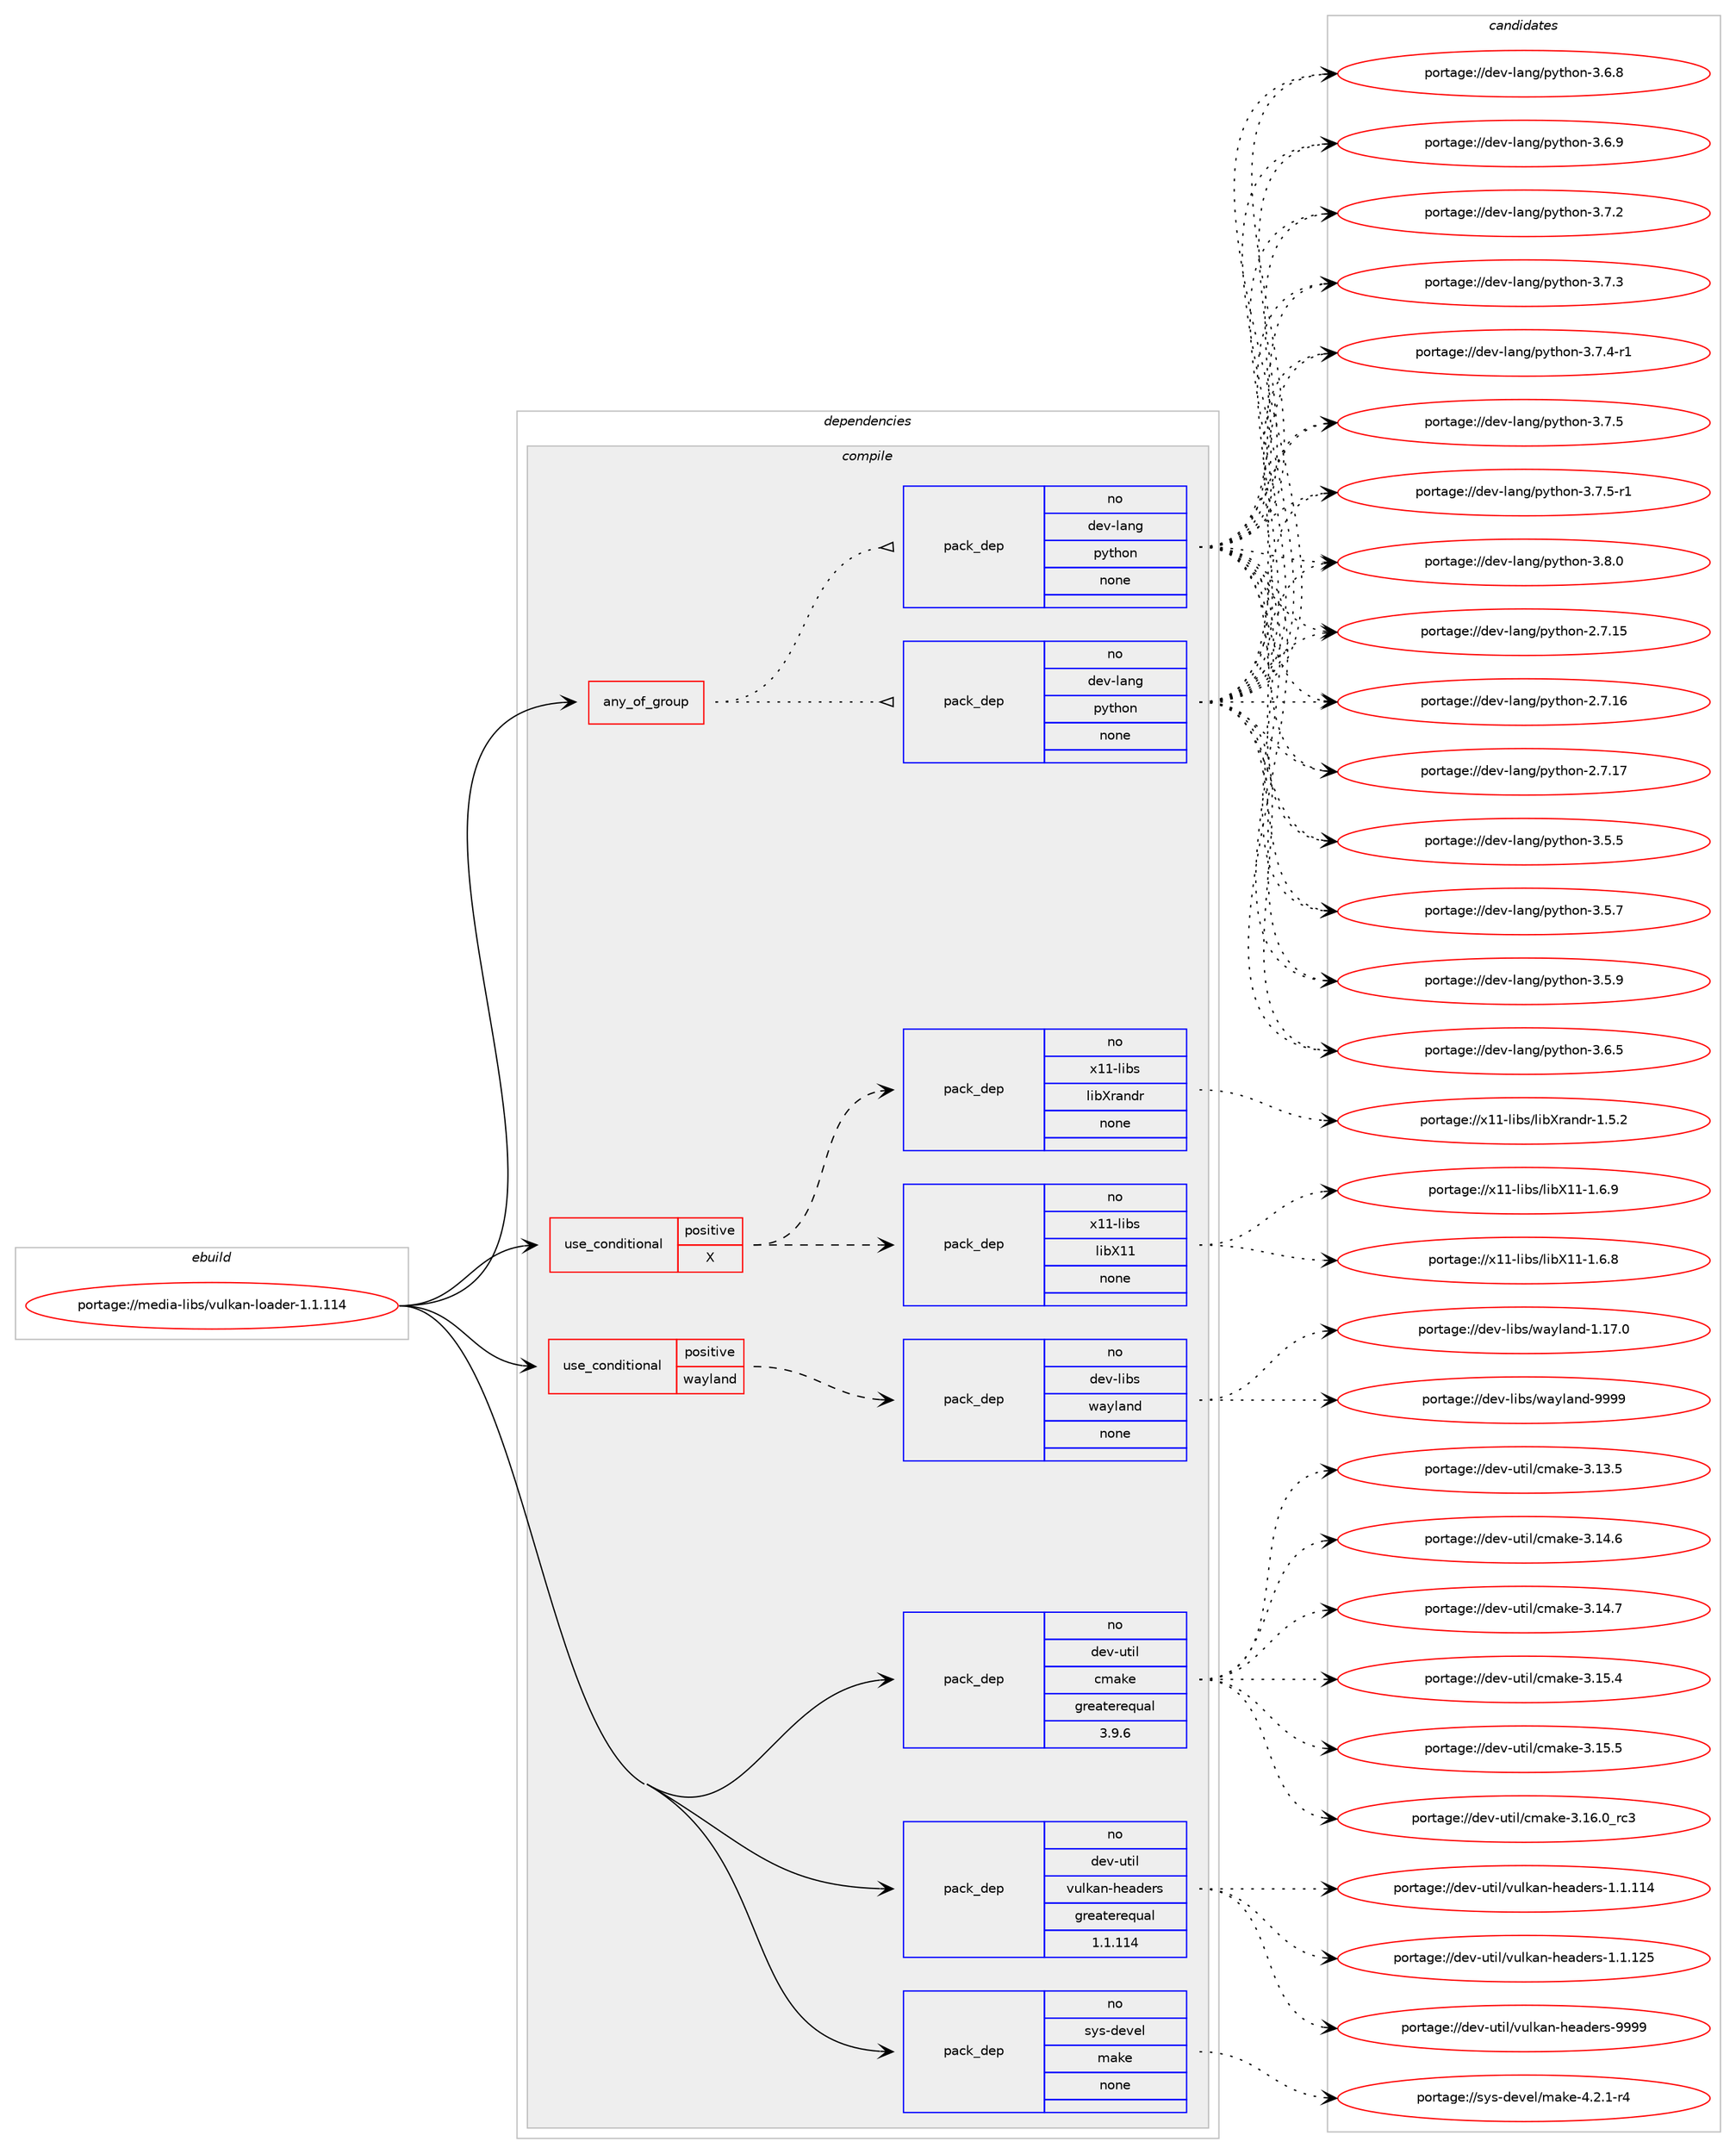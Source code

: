 digraph prolog {

# *************
# Graph options
# *************

newrank=true;
concentrate=true;
compound=true;
graph [rankdir=LR,fontname=Helvetica,fontsize=10,ranksep=1.5];#, ranksep=2.5, nodesep=0.2];
edge  [arrowhead=vee];
node  [fontname=Helvetica,fontsize=10];

# **********
# The ebuild
# **********

subgraph cluster_leftcol {
color=gray;
rank=same;
label=<<i>ebuild</i>>;
id [label="portage://media-libs/vulkan-loader-1.1.114", color=red, width=4, href="../media-libs/vulkan-loader-1.1.114.svg"];
}

# ****************
# The dependencies
# ****************

subgraph cluster_midcol {
color=gray;
label=<<i>dependencies</i>>;
subgraph cluster_compile {
fillcolor="#eeeeee";
style=filled;
label=<<i>compile</i>>;
subgraph any5218 {
dependency324848 [label=<<TABLE BORDER="0" CELLBORDER="1" CELLSPACING="0" CELLPADDING="4"><TR><TD CELLPADDING="10">any_of_group</TD></TR></TABLE>>, shape=none, color=red];subgraph pack238277 {
dependency324849 [label=<<TABLE BORDER="0" CELLBORDER="1" CELLSPACING="0" CELLPADDING="4" WIDTH="220"><TR><TD ROWSPAN="6" CELLPADDING="30">pack_dep</TD></TR><TR><TD WIDTH="110">no</TD></TR><TR><TD>dev-lang</TD></TR><TR><TD>python</TD></TR><TR><TD>none</TD></TR><TR><TD></TD></TR></TABLE>>, shape=none, color=blue];
}
dependency324848:e -> dependency324849:w [weight=20,style="dotted",arrowhead="oinv"];
subgraph pack238278 {
dependency324850 [label=<<TABLE BORDER="0" CELLBORDER="1" CELLSPACING="0" CELLPADDING="4" WIDTH="220"><TR><TD ROWSPAN="6" CELLPADDING="30">pack_dep</TD></TR><TR><TD WIDTH="110">no</TD></TR><TR><TD>dev-lang</TD></TR><TR><TD>python</TD></TR><TR><TD>none</TD></TR><TR><TD></TD></TR></TABLE>>, shape=none, color=blue];
}
dependency324848:e -> dependency324850:w [weight=20,style="dotted",arrowhead="oinv"];
}
id:e -> dependency324848:w [weight=20,style="solid",arrowhead="vee"];
subgraph cond81215 {
dependency324851 [label=<<TABLE BORDER="0" CELLBORDER="1" CELLSPACING="0" CELLPADDING="4"><TR><TD ROWSPAN="3" CELLPADDING="10">use_conditional</TD></TR><TR><TD>positive</TD></TR><TR><TD>X</TD></TR></TABLE>>, shape=none, color=red];
subgraph pack238279 {
dependency324852 [label=<<TABLE BORDER="0" CELLBORDER="1" CELLSPACING="0" CELLPADDING="4" WIDTH="220"><TR><TD ROWSPAN="6" CELLPADDING="30">pack_dep</TD></TR><TR><TD WIDTH="110">no</TD></TR><TR><TD>x11-libs</TD></TR><TR><TD>libX11</TD></TR><TR><TD>none</TD></TR><TR><TD></TD></TR></TABLE>>, shape=none, color=blue];
}
dependency324851:e -> dependency324852:w [weight=20,style="dashed",arrowhead="vee"];
subgraph pack238280 {
dependency324853 [label=<<TABLE BORDER="0" CELLBORDER="1" CELLSPACING="0" CELLPADDING="4" WIDTH="220"><TR><TD ROWSPAN="6" CELLPADDING="30">pack_dep</TD></TR><TR><TD WIDTH="110">no</TD></TR><TR><TD>x11-libs</TD></TR><TR><TD>libXrandr</TD></TR><TR><TD>none</TD></TR><TR><TD></TD></TR></TABLE>>, shape=none, color=blue];
}
dependency324851:e -> dependency324853:w [weight=20,style="dashed",arrowhead="vee"];
}
id:e -> dependency324851:w [weight=20,style="solid",arrowhead="vee"];
subgraph cond81216 {
dependency324854 [label=<<TABLE BORDER="0" CELLBORDER="1" CELLSPACING="0" CELLPADDING="4"><TR><TD ROWSPAN="3" CELLPADDING="10">use_conditional</TD></TR><TR><TD>positive</TD></TR><TR><TD>wayland</TD></TR></TABLE>>, shape=none, color=red];
subgraph pack238281 {
dependency324855 [label=<<TABLE BORDER="0" CELLBORDER="1" CELLSPACING="0" CELLPADDING="4" WIDTH="220"><TR><TD ROWSPAN="6" CELLPADDING="30">pack_dep</TD></TR><TR><TD WIDTH="110">no</TD></TR><TR><TD>dev-libs</TD></TR><TR><TD>wayland</TD></TR><TR><TD>none</TD></TR><TR><TD></TD></TR></TABLE>>, shape=none, color=blue];
}
dependency324854:e -> dependency324855:w [weight=20,style="dashed",arrowhead="vee"];
}
id:e -> dependency324854:w [weight=20,style="solid",arrowhead="vee"];
subgraph pack238282 {
dependency324856 [label=<<TABLE BORDER="0" CELLBORDER="1" CELLSPACING="0" CELLPADDING="4" WIDTH="220"><TR><TD ROWSPAN="6" CELLPADDING="30">pack_dep</TD></TR><TR><TD WIDTH="110">no</TD></TR><TR><TD>dev-util</TD></TR><TR><TD>cmake</TD></TR><TR><TD>greaterequal</TD></TR><TR><TD>3.9.6</TD></TR></TABLE>>, shape=none, color=blue];
}
id:e -> dependency324856:w [weight=20,style="solid",arrowhead="vee"];
subgraph pack238283 {
dependency324857 [label=<<TABLE BORDER="0" CELLBORDER="1" CELLSPACING="0" CELLPADDING="4" WIDTH="220"><TR><TD ROWSPAN="6" CELLPADDING="30">pack_dep</TD></TR><TR><TD WIDTH="110">no</TD></TR><TR><TD>dev-util</TD></TR><TR><TD>vulkan-headers</TD></TR><TR><TD>greaterequal</TD></TR><TR><TD>1.1.114</TD></TR></TABLE>>, shape=none, color=blue];
}
id:e -> dependency324857:w [weight=20,style="solid",arrowhead="vee"];
subgraph pack238284 {
dependency324858 [label=<<TABLE BORDER="0" CELLBORDER="1" CELLSPACING="0" CELLPADDING="4" WIDTH="220"><TR><TD ROWSPAN="6" CELLPADDING="30">pack_dep</TD></TR><TR><TD WIDTH="110">no</TD></TR><TR><TD>sys-devel</TD></TR><TR><TD>make</TD></TR><TR><TD>none</TD></TR><TR><TD></TD></TR></TABLE>>, shape=none, color=blue];
}
id:e -> dependency324858:w [weight=20,style="solid",arrowhead="vee"];
}
subgraph cluster_compileandrun {
fillcolor="#eeeeee";
style=filled;
label=<<i>compile and run</i>>;
}
subgraph cluster_run {
fillcolor="#eeeeee";
style=filled;
label=<<i>run</i>>;
}
}

# **************
# The candidates
# **************

subgraph cluster_choices {
rank=same;
color=gray;
label=<<i>candidates</i>>;

subgraph choice238277 {
color=black;
nodesep=1;
choiceportage10010111845108971101034711212111610411111045504655464953 [label="portage://dev-lang/python-2.7.15", color=red, width=4,href="../dev-lang/python-2.7.15.svg"];
choiceportage10010111845108971101034711212111610411111045504655464954 [label="portage://dev-lang/python-2.7.16", color=red, width=4,href="../dev-lang/python-2.7.16.svg"];
choiceportage10010111845108971101034711212111610411111045504655464955 [label="portage://dev-lang/python-2.7.17", color=red, width=4,href="../dev-lang/python-2.7.17.svg"];
choiceportage100101118451089711010347112121116104111110455146534653 [label="portage://dev-lang/python-3.5.5", color=red, width=4,href="../dev-lang/python-3.5.5.svg"];
choiceportage100101118451089711010347112121116104111110455146534655 [label="portage://dev-lang/python-3.5.7", color=red, width=4,href="../dev-lang/python-3.5.7.svg"];
choiceportage100101118451089711010347112121116104111110455146534657 [label="portage://dev-lang/python-3.5.9", color=red, width=4,href="../dev-lang/python-3.5.9.svg"];
choiceportage100101118451089711010347112121116104111110455146544653 [label="portage://dev-lang/python-3.6.5", color=red, width=4,href="../dev-lang/python-3.6.5.svg"];
choiceportage100101118451089711010347112121116104111110455146544656 [label="portage://dev-lang/python-3.6.8", color=red, width=4,href="../dev-lang/python-3.6.8.svg"];
choiceportage100101118451089711010347112121116104111110455146544657 [label="portage://dev-lang/python-3.6.9", color=red, width=4,href="../dev-lang/python-3.6.9.svg"];
choiceportage100101118451089711010347112121116104111110455146554650 [label="portage://dev-lang/python-3.7.2", color=red, width=4,href="../dev-lang/python-3.7.2.svg"];
choiceportage100101118451089711010347112121116104111110455146554651 [label="portage://dev-lang/python-3.7.3", color=red, width=4,href="../dev-lang/python-3.7.3.svg"];
choiceportage1001011184510897110103471121211161041111104551465546524511449 [label="portage://dev-lang/python-3.7.4-r1", color=red, width=4,href="../dev-lang/python-3.7.4-r1.svg"];
choiceportage100101118451089711010347112121116104111110455146554653 [label="portage://dev-lang/python-3.7.5", color=red, width=4,href="../dev-lang/python-3.7.5.svg"];
choiceportage1001011184510897110103471121211161041111104551465546534511449 [label="portage://dev-lang/python-3.7.5-r1", color=red, width=4,href="../dev-lang/python-3.7.5-r1.svg"];
choiceportage100101118451089711010347112121116104111110455146564648 [label="portage://dev-lang/python-3.8.0", color=red, width=4,href="../dev-lang/python-3.8.0.svg"];
dependency324849:e -> choiceportage10010111845108971101034711212111610411111045504655464953:w [style=dotted,weight="100"];
dependency324849:e -> choiceportage10010111845108971101034711212111610411111045504655464954:w [style=dotted,weight="100"];
dependency324849:e -> choiceportage10010111845108971101034711212111610411111045504655464955:w [style=dotted,weight="100"];
dependency324849:e -> choiceportage100101118451089711010347112121116104111110455146534653:w [style=dotted,weight="100"];
dependency324849:e -> choiceportage100101118451089711010347112121116104111110455146534655:w [style=dotted,weight="100"];
dependency324849:e -> choiceportage100101118451089711010347112121116104111110455146534657:w [style=dotted,weight="100"];
dependency324849:e -> choiceportage100101118451089711010347112121116104111110455146544653:w [style=dotted,weight="100"];
dependency324849:e -> choiceportage100101118451089711010347112121116104111110455146544656:w [style=dotted,weight="100"];
dependency324849:e -> choiceportage100101118451089711010347112121116104111110455146544657:w [style=dotted,weight="100"];
dependency324849:e -> choiceportage100101118451089711010347112121116104111110455146554650:w [style=dotted,weight="100"];
dependency324849:e -> choiceportage100101118451089711010347112121116104111110455146554651:w [style=dotted,weight="100"];
dependency324849:e -> choiceportage1001011184510897110103471121211161041111104551465546524511449:w [style=dotted,weight="100"];
dependency324849:e -> choiceportage100101118451089711010347112121116104111110455146554653:w [style=dotted,weight="100"];
dependency324849:e -> choiceportage1001011184510897110103471121211161041111104551465546534511449:w [style=dotted,weight="100"];
dependency324849:e -> choiceportage100101118451089711010347112121116104111110455146564648:w [style=dotted,weight="100"];
}
subgraph choice238278 {
color=black;
nodesep=1;
choiceportage10010111845108971101034711212111610411111045504655464953 [label="portage://dev-lang/python-2.7.15", color=red, width=4,href="../dev-lang/python-2.7.15.svg"];
choiceportage10010111845108971101034711212111610411111045504655464954 [label="portage://dev-lang/python-2.7.16", color=red, width=4,href="../dev-lang/python-2.7.16.svg"];
choiceportage10010111845108971101034711212111610411111045504655464955 [label="portage://dev-lang/python-2.7.17", color=red, width=4,href="../dev-lang/python-2.7.17.svg"];
choiceportage100101118451089711010347112121116104111110455146534653 [label="portage://dev-lang/python-3.5.5", color=red, width=4,href="../dev-lang/python-3.5.5.svg"];
choiceportage100101118451089711010347112121116104111110455146534655 [label="portage://dev-lang/python-3.5.7", color=red, width=4,href="../dev-lang/python-3.5.7.svg"];
choiceportage100101118451089711010347112121116104111110455146534657 [label="portage://dev-lang/python-3.5.9", color=red, width=4,href="../dev-lang/python-3.5.9.svg"];
choiceportage100101118451089711010347112121116104111110455146544653 [label="portage://dev-lang/python-3.6.5", color=red, width=4,href="../dev-lang/python-3.6.5.svg"];
choiceportage100101118451089711010347112121116104111110455146544656 [label="portage://dev-lang/python-3.6.8", color=red, width=4,href="../dev-lang/python-3.6.8.svg"];
choiceportage100101118451089711010347112121116104111110455146544657 [label="portage://dev-lang/python-3.6.9", color=red, width=4,href="../dev-lang/python-3.6.9.svg"];
choiceportage100101118451089711010347112121116104111110455146554650 [label="portage://dev-lang/python-3.7.2", color=red, width=4,href="../dev-lang/python-3.7.2.svg"];
choiceportage100101118451089711010347112121116104111110455146554651 [label="portage://dev-lang/python-3.7.3", color=red, width=4,href="../dev-lang/python-3.7.3.svg"];
choiceportage1001011184510897110103471121211161041111104551465546524511449 [label="portage://dev-lang/python-3.7.4-r1", color=red, width=4,href="../dev-lang/python-3.7.4-r1.svg"];
choiceportage100101118451089711010347112121116104111110455146554653 [label="portage://dev-lang/python-3.7.5", color=red, width=4,href="../dev-lang/python-3.7.5.svg"];
choiceportage1001011184510897110103471121211161041111104551465546534511449 [label="portage://dev-lang/python-3.7.5-r1", color=red, width=4,href="../dev-lang/python-3.7.5-r1.svg"];
choiceportage100101118451089711010347112121116104111110455146564648 [label="portage://dev-lang/python-3.8.0", color=red, width=4,href="../dev-lang/python-3.8.0.svg"];
dependency324850:e -> choiceportage10010111845108971101034711212111610411111045504655464953:w [style=dotted,weight="100"];
dependency324850:e -> choiceportage10010111845108971101034711212111610411111045504655464954:w [style=dotted,weight="100"];
dependency324850:e -> choiceportage10010111845108971101034711212111610411111045504655464955:w [style=dotted,weight="100"];
dependency324850:e -> choiceportage100101118451089711010347112121116104111110455146534653:w [style=dotted,weight="100"];
dependency324850:e -> choiceportage100101118451089711010347112121116104111110455146534655:w [style=dotted,weight="100"];
dependency324850:e -> choiceportage100101118451089711010347112121116104111110455146534657:w [style=dotted,weight="100"];
dependency324850:e -> choiceportage100101118451089711010347112121116104111110455146544653:w [style=dotted,weight="100"];
dependency324850:e -> choiceportage100101118451089711010347112121116104111110455146544656:w [style=dotted,weight="100"];
dependency324850:e -> choiceportage100101118451089711010347112121116104111110455146544657:w [style=dotted,weight="100"];
dependency324850:e -> choiceportage100101118451089711010347112121116104111110455146554650:w [style=dotted,weight="100"];
dependency324850:e -> choiceportage100101118451089711010347112121116104111110455146554651:w [style=dotted,weight="100"];
dependency324850:e -> choiceportage1001011184510897110103471121211161041111104551465546524511449:w [style=dotted,weight="100"];
dependency324850:e -> choiceportage100101118451089711010347112121116104111110455146554653:w [style=dotted,weight="100"];
dependency324850:e -> choiceportage1001011184510897110103471121211161041111104551465546534511449:w [style=dotted,weight="100"];
dependency324850:e -> choiceportage100101118451089711010347112121116104111110455146564648:w [style=dotted,weight="100"];
}
subgraph choice238279 {
color=black;
nodesep=1;
choiceportage120494945108105981154710810598884949454946544656 [label="portage://x11-libs/libX11-1.6.8", color=red, width=4,href="../x11-libs/libX11-1.6.8.svg"];
choiceportage120494945108105981154710810598884949454946544657 [label="portage://x11-libs/libX11-1.6.9", color=red, width=4,href="../x11-libs/libX11-1.6.9.svg"];
dependency324852:e -> choiceportage120494945108105981154710810598884949454946544656:w [style=dotted,weight="100"];
dependency324852:e -> choiceportage120494945108105981154710810598884949454946544657:w [style=dotted,weight="100"];
}
subgraph choice238280 {
color=black;
nodesep=1;
choiceportage1204949451081059811547108105988811497110100114454946534650 [label="portage://x11-libs/libXrandr-1.5.2", color=red, width=4,href="../x11-libs/libXrandr-1.5.2.svg"];
dependency324853:e -> choiceportage1204949451081059811547108105988811497110100114454946534650:w [style=dotted,weight="100"];
}
subgraph choice238281 {
color=black;
nodesep=1;
choiceportage100101118451081059811547119971211089711010045494649554648 [label="portage://dev-libs/wayland-1.17.0", color=red, width=4,href="../dev-libs/wayland-1.17.0.svg"];
choiceportage10010111845108105981154711997121108971101004557575757 [label="portage://dev-libs/wayland-9999", color=red, width=4,href="../dev-libs/wayland-9999.svg"];
dependency324855:e -> choiceportage100101118451081059811547119971211089711010045494649554648:w [style=dotted,weight="100"];
dependency324855:e -> choiceportage10010111845108105981154711997121108971101004557575757:w [style=dotted,weight="100"];
}
subgraph choice238282 {
color=black;
nodesep=1;
choiceportage1001011184511711610510847991099710710145514649514653 [label="portage://dev-util/cmake-3.13.5", color=red, width=4,href="../dev-util/cmake-3.13.5.svg"];
choiceportage1001011184511711610510847991099710710145514649524654 [label="portage://dev-util/cmake-3.14.6", color=red, width=4,href="../dev-util/cmake-3.14.6.svg"];
choiceportage1001011184511711610510847991099710710145514649524655 [label="portage://dev-util/cmake-3.14.7", color=red, width=4,href="../dev-util/cmake-3.14.7.svg"];
choiceportage1001011184511711610510847991099710710145514649534652 [label="portage://dev-util/cmake-3.15.4", color=red, width=4,href="../dev-util/cmake-3.15.4.svg"];
choiceportage1001011184511711610510847991099710710145514649534653 [label="portage://dev-util/cmake-3.15.5", color=red, width=4,href="../dev-util/cmake-3.15.5.svg"];
choiceportage1001011184511711610510847991099710710145514649544648951149951 [label="portage://dev-util/cmake-3.16.0_rc3", color=red, width=4,href="../dev-util/cmake-3.16.0_rc3.svg"];
dependency324856:e -> choiceportage1001011184511711610510847991099710710145514649514653:w [style=dotted,weight="100"];
dependency324856:e -> choiceportage1001011184511711610510847991099710710145514649524654:w [style=dotted,weight="100"];
dependency324856:e -> choiceportage1001011184511711610510847991099710710145514649524655:w [style=dotted,weight="100"];
dependency324856:e -> choiceportage1001011184511711610510847991099710710145514649534652:w [style=dotted,weight="100"];
dependency324856:e -> choiceportage1001011184511711610510847991099710710145514649534653:w [style=dotted,weight="100"];
dependency324856:e -> choiceportage1001011184511711610510847991099710710145514649544648951149951:w [style=dotted,weight="100"];
}
subgraph choice238283 {
color=black;
nodesep=1;
choiceportage10010111845117116105108471181171081079711045104101971001011141154549464946494952 [label="portage://dev-util/vulkan-headers-1.1.114", color=red, width=4,href="../dev-util/vulkan-headers-1.1.114.svg"];
choiceportage10010111845117116105108471181171081079711045104101971001011141154549464946495053 [label="portage://dev-util/vulkan-headers-1.1.125", color=red, width=4,href="../dev-util/vulkan-headers-1.1.125.svg"];
choiceportage10010111845117116105108471181171081079711045104101971001011141154557575757 [label="portage://dev-util/vulkan-headers-9999", color=red, width=4,href="../dev-util/vulkan-headers-9999.svg"];
dependency324857:e -> choiceportage10010111845117116105108471181171081079711045104101971001011141154549464946494952:w [style=dotted,weight="100"];
dependency324857:e -> choiceportage10010111845117116105108471181171081079711045104101971001011141154549464946495053:w [style=dotted,weight="100"];
dependency324857:e -> choiceportage10010111845117116105108471181171081079711045104101971001011141154557575757:w [style=dotted,weight="100"];
}
subgraph choice238284 {
color=black;
nodesep=1;
choiceportage1151211154510010111810110847109971071014552465046494511452 [label="portage://sys-devel/make-4.2.1-r4", color=red, width=4,href="../sys-devel/make-4.2.1-r4.svg"];
dependency324858:e -> choiceportage1151211154510010111810110847109971071014552465046494511452:w [style=dotted,weight="100"];
}
}

}
